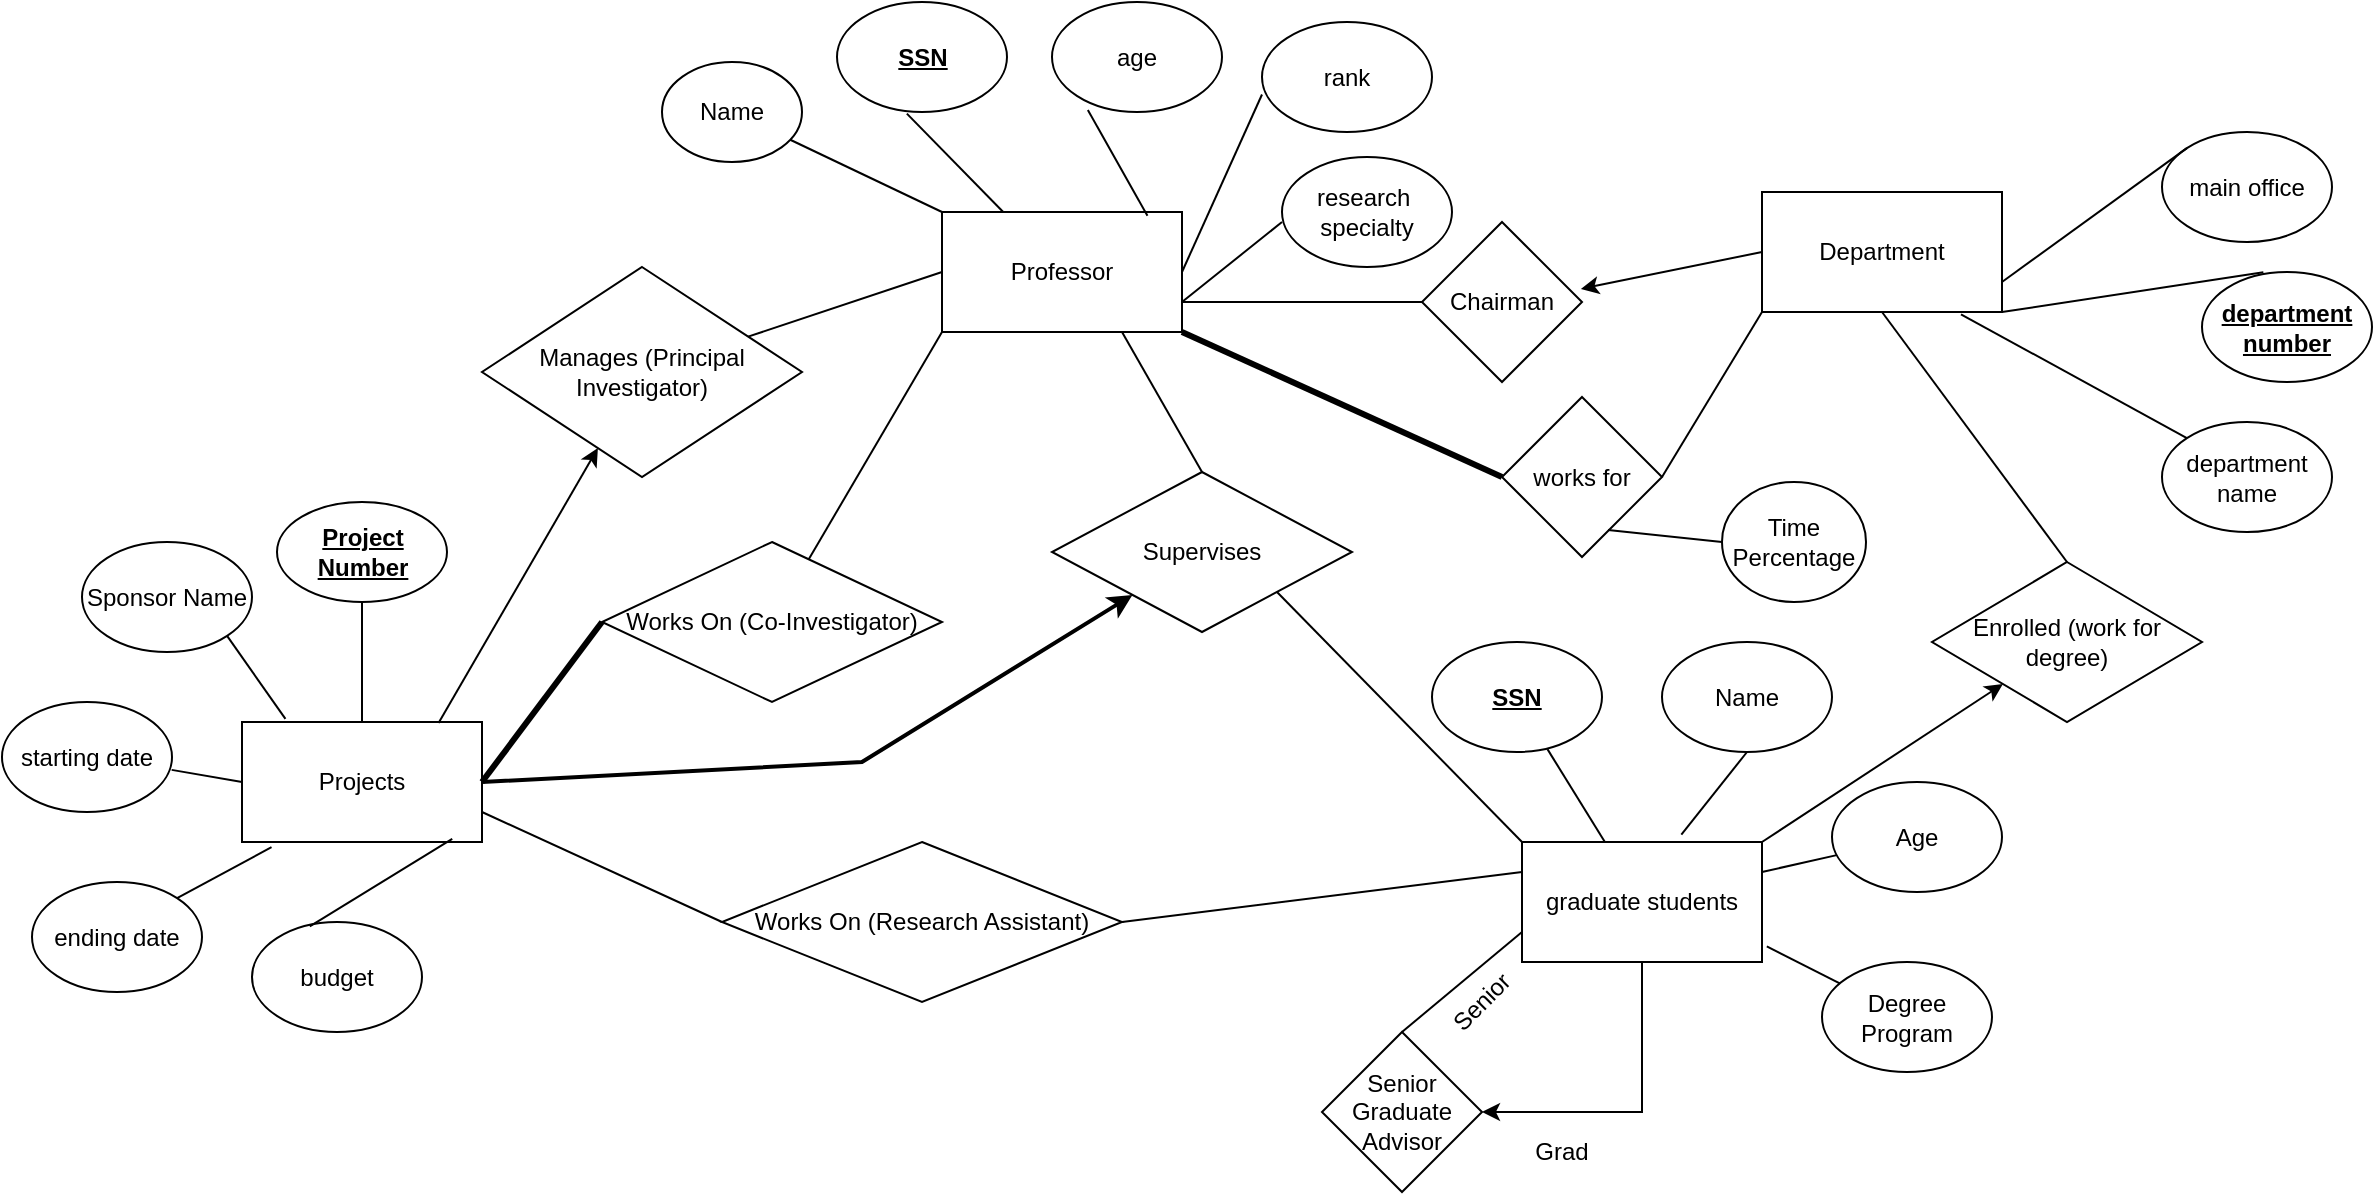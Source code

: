 <mxfile version="23.1.1" type="github">
  <diagram name="Page-1" id="TymfSHIw9w5McwtJT14T">
    <mxGraphModel dx="2284" dy="1846" grid="1" gridSize="10" guides="1" tooltips="1" connect="1" arrows="1" fold="1" page="1" pageScale="1" pageWidth="850" pageHeight="1100" math="0" shadow="0">
      <root>
        <mxCell id="0" />
        <mxCell id="1" parent="0" />
        <mxCell id="TyD-31y_tOTn_jJS1_9M-1" value="Professor" style="rounded=0;whiteSpace=wrap;html=1;" parent="1" vertex="1">
          <mxGeometry x="370" y="65" width="120" height="60" as="geometry" />
        </mxCell>
        <mxCell id="TyD-31y_tOTn_jJS1_9M-3" value="Name" style="ellipse;whiteSpace=wrap;html=1;" parent="1" vertex="1">
          <mxGeometry x="230" y="-10" width="70" height="50" as="geometry" />
        </mxCell>
        <mxCell id="TyD-31y_tOTn_jJS1_9M-4" value="&lt;b&gt;&lt;u&gt;SSN&lt;/u&gt;&lt;/b&gt;" style="ellipse;whiteSpace=wrap;html=1;" parent="1" vertex="1">
          <mxGeometry x="317.5" y="-40" width="85" height="55" as="geometry" />
        </mxCell>
        <mxCell id="TyD-31y_tOTn_jJS1_9M-5" value="age" style="ellipse;whiteSpace=wrap;html=1;" parent="1" vertex="1">
          <mxGeometry x="425" y="-40" width="85" height="55" as="geometry" />
        </mxCell>
        <mxCell id="TyD-31y_tOTn_jJS1_9M-6" value="rank" style="ellipse;whiteSpace=wrap;html=1;" parent="1" vertex="1">
          <mxGeometry x="530" y="-30" width="85" height="55" as="geometry" />
        </mxCell>
        <mxCell id="TyD-31y_tOTn_jJS1_9M-7" value="research&amp;nbsp;&lt;br&gt;specialty" style="ellipse;whiteSpace=wrap;html=1;" parent="1" vertex="1">
          <mxGeometry x="540" y="37.5" width="85" height="55" as="geometry" />
        </mxCell>
        <mxCell id="TyD-31y_tOTn_jJS1_9M-8" value="Projects" style="rounded=0;whiteSpace=wrap;html=1;" parent="1" vertex="1">
          <mxGeometry x="20" y="320" width="120" height="60" as="geometry" />
        </mxCell>
        <mxCell id="TyD-31y_tOTn_jJS1_9M-9" value="Sponsor Name" style="ellipse;whiteSpace=wrap;html=1;" parent="1" vertex="1">
          <mxGeometry x="-60" y="230" width="85" height="55" as="geometry" />
        </mxCell>
        <mxCell id="TyD-31y_tOTn_jJS1_9M-10" value="starting date" style="ellipse;whiteSpace=wrap;html=1;" parent="1" vertex="1">
          <mxGeometry x="-100" y="310" width="85" height="55" as="geometry" />
        </mxCell>
        <mxCell id="TyD-31y_tOTn_jJS1_9M-11" value="budget" style="ellipse;whiteSpace=wrap;html=1;" parent="1" vertex="1">
          <mxGeometry x="25" y="420" width="85" height="55" as="geometry" />
        </mxCell>
        <mxCell id="TyD-31y_tOTn_jJS1_9M-12" value="&lt;b&gt;&lt;u&gt;Project Number&lt;/u&gt;&lt;/b&gt;" style="ellipse;whiteSpace=wrap;html=1;" parent="1" vertex="1">
          <mxGeometry x="37.5" y="210" width="85" height="50" as="geometry" />
        </mxCell>
        <mxCell id="TyD-31y_tOTn_jJS1_9M-13" value="ending date" style="ellipse;whiteSpace=wrap;html=1;" parent="1" vertex="1">
          <mxGeometry x="-85" y="400" width="85" height="55" as="geometry" />
        </mxCell>
        <mxCell id="TyD-31y_tOTn_jJS1_9M-14" value="graduate students" style="rounded=0;whiteSpace=wrap;html=1;" parent="1" vertex="1">
          <mxGeometry x="660" y="380" width="120" height="60" as="geometry" />
        </mxCell>
        <mxCell id="TyD-31y_tOTn_jJS1_9M-15" value="&lt;b&gt;&lt;u&gt;SSN&lt;/u&gt;&lt;/b&gt;" style="ellipse;whiteSpace=wrap;html=1;" parent="1" vertex="1">
          <mxGeometry x="615" y="280" width="85" height="55" as="geometry" />
        </mxCell>
        <mxCell id="TyD-31y_tOTn_jJS1_9M-16" value="Name" style="ellipse;whiteSpace=wrap;html=1;" parent="1" vertex="1">
          <mxGeometry x="730" y="280" width="85" height="55" as="geometry" />
        </mxCell>
        <mxCell id="TyD-31y_tOTn_jJS1_9M-17" value="Age" style="ellipse;whiteSpace=wrap;html=1;" parent="1" vertex="1">
          <mxGeometry x="815" y="350" width="85" height="55" as="geometry" />
        </mxCell>
        <mxCell id="TyD-31y_tOTn_jJS1_9M-18" value="Degree Program" style="ellipse;whiteSpace=wrap;html=1;" parent="1" vertex="1">
          <mxGeometry x="810" y="440" width="85" height="55" as="geometry" />
        </mxCell>
        <mxCell id="TyD-31y_tOTn_jJS1_9M-19" value="Department" style="rounded=0;whiteSpace=wrap;html=1;" parent="1" vertex="1">
          <mxGeometry x="780" y="55" width="120" height="60" as="geometry" />
        </mxCell>
        <mxCell id="TyD-31y_tOTn_jJS1_9M-20" value="department name" style="ellipse;whiteSpace=wrap;html=1;" parent="1" vertex="1">
          <mxGeometry x="980" y="170" width="85" height="55" as="geometry" />
        </mxCell>
        <mxCell id="TyD-31y_tOTn_jJS1_9M-21" value="&lt;b&gt;&lt;u&gt;department number&lt;/u&gt;&lt;/b&gt;" style="ellipse;whiteSpace=wrap;html=1;" parent="1" vertex="1">
          <mxGeometry x="1000" y="95" width="85" height="55" as="geometry" />
        </mxCell>
        <mxCell id="TyD-31y_tOTn_jJS1_9M-22" value="main office" style="ellipse;whiteSpace=wrap;html=1;" parent="1" vertex="1">
          <mxGeometry x="980" y="25" width="85" height="55" as="geometry" />
        </mxCell>
        <mxCell id="TyD-31y_tOTn_jJS1_9M-28" value="" style="endArrow=none;html=1;rounded=0;exitX=0.5;exitY=0;exitDx=0;exitDy=0;entryX=0.5;entryY=1;entryDx=0;entryDy=0;" parent="1" source="TyD-31y_tOTn_jJS1_9M-8" target="TyD-31y_tOTn_jJS1_9M-12" edge="1">
          <mxGeometry width="50" height="50" relative="1" as="geometry">
            <mxPoint x="270" y="310" as="sourcePoint" />
            <mxPoint x="320" y="260" as="targetPoint" />
            <Array as="points" />
          </mxGeometry>
        </mxCell>
        <mxCell id="TyD-31y_tOTn_jJS1_9M-29" value="" style="endArrow=none;html=1;rounded=0;entryX=1;entryY=1;entryDx=0;entryDy=0;exitX=0.181;exitY=-0.026;exitDx=0;exitDy=0;exitPerimeter=0;" parent="1" source="TyD-31y_tOTn_jJS1_9M-8" target="TyD-31y_tOTn_jJS1_9M-9" edge="1">
          <mxGeometry width="50" height="50" relative="1" as="geometry">
            <mxPoint x="10" y="330" as="sourcePoint" />
            <mxPoint x="60" y="280" as="targetPoint" />
          </mxGeometry>
        </mxCell>
        <mxCell id="TyD-31y_tOTn_jJS1_9M-31" value="" style="endArrow=none;html=1;rounded=0;entryX=0;entryY=0.5;entryDx=0;entryDy=0;exitX=0.998;exitY=0.617;exitDx=0;exitDy=0;exitPerimeter=0;" parent="1" source="TyD-31y_tOTn_jJS1_9M-10" target="TyD-31y_tOTn_jJS1_9M-8" edge="1">
          <mxGeometry width="50" height="50" relative="1" as="geometry">
            <mxPoint x="-10" y="380" as="sourcePoint" />
            <mxPoint x="40" y="330" as="targetPoint" />
          </mxGeometry>
        </mxCell>
        <mxCell id="TyD-31y_tOTn_jJS1_9M-32" value="" style="endArrow=none;html=1;rounded=0;exitX=1;exitY=0;exitDx=0;exitDy=0;entryX=0.123;entryY=1.043;entryDx=0;entryDy=0;entryPerimeter=0;" parent="1" source="TyD-31y_tOTn_jJS1_9M-13" target="TyD-31y_tOTn_jJS1_9M-8" edge="1">
          <mxGeometry width="50" height="50" relative="1" as="geometry">
            <mxPoint y="420" as="sourcePoint" />
            <mxPoint x="50" y="370" as="targetPoint" />
          </mxGeometry>
        </mxCell>
        <mxCell id="TyD-31y_tOTn_jJS1_9M-33" value="" style="endArrow=none;html=1;rounded=0;exitX=0.34;exitY=0.04;exitDx=0;exitDy=0;exitPerimeter=0;entryX=0.876;entryY=0.974;entryDx=0;entryDy=0;entryPerimeter=0;" parent="1" source="TyD-31y_tOTn_jJS1_9M-11" target="TyD-31y_tOTn_jJS1_9M-8" edge="1">
          <mxGeometry width="50" height="50" relative="1" as="geometry">
            <mxPoint x="70" y="430" as="sourcePoint" />
            <mxPoint x="120" y="380" as="targetPoint" />
          </mxGeometry>
        </mxCell>
        <mxCell id="TyD-31y_tOTn_jJS1_9M-34" value="" style="endArrow=none;html=1;rounded=0;entryX=0;entryY=0;entryDx=0;entryDy=0;" parent="1" source="TyD-31y_tOTn_jJS1_9M-3" target="TyD-31y_tOTn_jJS1_9M-1" edge="1">
          <mxGeometry width="50" height="50" relative="1" as="geometry">
            <mxPoint x="325" y="75" as="sourcePoint" />
            <mxPoint x="325" y="95.711" as="targetPoint" />
          </mxGeometry>
        </mxCell>
        <mxCell id="TyD-31y_tOTn_jJS1_9M-35" value="" style="endArrow=none;html=1;rounded=0;entryX=0.411;entryY=1.015;entryDx=0;entryDy=0;entryPerimeter=0;" parent="1" source="TyD-31y_tOTn_jJS1_9M-1" target="TyD-31y_tOTn_jJS1_9M-4" edge="1">
          <mxGeometry width="50" height="50" relative="1" as="geometry">
            <mxPoint x="380" y="75" as="sourcePoint" />
            <mxPoint x="430" y="25" as="targetPoint" />
          </mxGeometry>
        </mxCell>
        <mxCell id="TyD-31y_tOTn_jJS1_9M-36" value="" style="endArrow=none;html=1;rounded=0;entryX=0.211;entryY=0.982;entryDx=0;entryDy=0;entryPerimeter=0;exitX=0.856;exitY=0.031;exitDx=0;exitDy=0;exitPerimeter=0;" parent="1" source="TyD-31y_tOTn_jJS1_9M-1" target="TyD-31y_tOTn_jJS1_9M-5" edge="1">
          <mxGeometry width="50" height="50" relative="1" as="geometry">
            <mxPoint x="480" y="75" as="sourcePoint" />
            <mxPoint x="530" y="25" as="targetPoint" />
          </mxGeometry>
        </mxCell>
        <mxCell id="TyD-31y_tOTn_jJS1_9M-37" value="" style="endArrow=none;html=1;rounded=0;entryX=0;entryY=0.659;entryDx=0;entryDy=0;entryPerimeter=0;exitX=1;exitY=0.5;exitDx=0;exitDy=0;" parent="1" source="TyD-31y_tOTn_jJS1_9M-1" target="TyD-31y_tOTn_jJS1_9M-6" edge="1">
          <mxGeometry width="50" height="50" relative="1" as="geometry">
            <mxPoint x="490" y="125" as="sourcePoint" />
            <mxPoint x="540" y="75" as="targetPoint" />
          </mxGeometry>
        </mxCell>
        <mxCell id="TyD-31y_tOTn_jJS1_9M-38" value="" style="endArrow=none;html=1;rounded=0;entryX=0;entryY=0.591;entryDx=0;entryDy=0;entryPerimeter=0;exitX=1;exitY=0.75;exitDx=0;exitDy=0;" parent="1" source="TyD-31y_tOTn_jJS1_9M-1" target="TyD-31y_tOTn_jJS1_9M-7" edge="1">
          <mxGeometry width="50" height="50" relative="1" as="geometry">
            <mxPoint x="480" y="165" as="sourcePoint" />
            <mxPoint x="530" y="115" as="targetPoint" />
          </mxGeometry>
        </mxCell>
        <mxCell id="TyD-31y_tOTn_jJS1_9M-39" value="" style="endArrow=none;html=1;rounded=0;entryX=0.679;entryY=0.974;entryDx=0;entryDy=0;entryPerimeter=0;" parent="1" source="TyD-31y_tOTn_jJS1_9M-14" target="TyD-31y_tOTn_jJS1_9M-15" edge="1">
          <mxGeometry width="50" height="50" relative="1" as="geometry">
            <mxPoint x="640" y="390" as="sourcePoint" />
            <mxPoint x="690" y="340" as="targetPoint" />
          </mxGeometry>
        </mxCell>
        <mxCell id="TyD-31y_tOTn_jJS1_9M-40" value="" style="endArrow=none;html=1;rounded=0;entryX=0.5;entryY=1;entryDx=0;entryDy=0;exitX=0.664;exitY=-0.061;exitDx=0;exitDy=0;exitPerimeter=0;" parent="1" source="TyD-31y_tOTn_jJS1_9M-14" target="TyD-31y_tOTn_jJS1_9M-16" edge="1">
          <mxGeometry width="50" height="50" relative="1" as="geometry">
            <mxPoint x="740" y="390" as="sourcePoint" />
            <mxPoint x="790" y="340" as="targetPoint" />
          </mxGeometry>
        </mxCell>
        <mxCell id="TyD-31y_tOTn_jJS1_9M-41" value="" style="endArrow=none;html=1;rounded=0;exitX=1;exitY=0.25;exitDx=0;exitDy=0;" parent="1" source="TyD-31y_tOTn_jJS1_9M-14" target="TyD-31y_tOTn_jJS1_9M-17" edge="1">
          <mxGeometry width="50" height="50" relative="1" as="geometry">
            <mxPoint x="760" y="400" as="sourcePoint" />
            <mxPoint x="810" y="350" as="targetPoint" />
          </mxGeometry>
        </mxCell>
        <mxCell id="TyD-31y_tOTn_jJS1_9M-42" value="" style="endArrow=none;html=1;rounded=0;exitX=1.02;exitY=0.87;exitDx=0;exitDy=0;exitPerimeter=0;" parent="1" source="TyD-31y_tOTn_jJS1_9M-14" target="TyD-31y_tOTn_jJS1_9M-18" edge="1">
          <mxGeometry width="50" height="50" relative="1" as="geometry">
            <mxPoint x="760" y="480" as="sourcePoint" />
            <mxPoint x="810" y="430" as="targetPoint" />
          </mxGeometry>
        </mxCell>
        <mxCell id="TyD-31y_tOTn_jJS1_9M-43" value="" style="endArrow=none;html=1;rounded=0;exitX=0;exitY=0;exitDx=0;exitDy=0;entryX=0.829;entryY=1.019;entryDx=0;entryDy=0;entryPerimeter=0;" parent="1" source="TyD-31y_tOTn_jJS1_9M-20" target="TyD-31y_tOTn_jJS1_9M-19" edge="1">
          <mxGeometry width="50" height="50" relative="1" as="geometry">
            <mxPoint x="730" y="165" as="sourcePoint" />
            <mxPoint x="780" y="115" as="targetPoint" />
          </mxGeometry>
        </mxCell>
        <mxCell id="TyD-31y_tOTn_jJS1_9M-44" value="" style="endArrow=none;html=1;rounded=0;entryX=1;entryY=1;entryDx=0;entryDy=0;exitX=0.361;exitY=0.003;exitDx=0;exitDy=0;exitPerimeter=0;" parent="1" source="TyD-31y_tOTn_jJS1_9M-21" target="TyD-31y_tOTn_jJS1_9M-19" edge="1">
          <mxGeometry width="50" height="50" relative="1" as="geometry">
            <mxPoint x="810" y="175" as="sourcePoint" />
            <mxPoint x="860" y="125" as="targetPoint" />
            <Array as="points" />
          </mxGeometry>
        </mxCell>
        <mxCell id="TyD-31y_tOTn_jJS1_9M-45" value="" style="endArrow=none;html=1;rounded=0;entryX=1;entryY=0.75;entryDx=0;entryDy=0;exitX=0;exitY=0;exitDx=0;exitDy=0;" parent="1" source="TyD-31y_tOTn_jJS1_9M-22" target="TyD-31y_tOTn_jJS1_9M-19" edge="1">
          <mxGeometry width="50" height="50" relative="1" as="geometry">
            <mxPoint x="870" y="155" as="sourcePoint" />
            <mxPoint x="920" y="105" as="targetPoint" />
          </mxGeometry>
        </mxCell>
        <mxCell id="TyD-31y_tOTn_jJS1_9M-46" value="Manages (Principal&lt;br&gt;Investigator)" style="rhombus;whiteSpace=wrap;html=1;" parent="1" vertex="1">
          <mxGeometry x="140" y="92.5" width="160" height="105" as="geometry" />
        </mxCell>
        <mxCell id="TyD-31y_tOTn_jJS1_9M-48" value="" style="endArrow=classic;html=1;rounded=0;exitX=0.819;exitY=0.008;exitDx=0;exitDy=0;exitPerimeter=0;" parent="1" source="TyD-31y_tOTn_jJS1_9M-8" target="TyD-31y_tOTn_jJS1_9M-46" edge="1">
          <mxGeometry width="50" height="50" relative="1" as="geometry">
            <mxPoint x="120" y="310" as="sourcePoint" />
            <mxPoint x="190" y="240" as="targetPoint" />
            <Array as="points" />
          </mxGeometry>
        </mxCell>
        <mxCell id="TyD-31y_tOTn_jJS1_9M-49" value="" style="endArrow=none;html=1;rounded=0;entryX=0;entryY=0.5;entryDx=0;entryDy=0;" parent="1" source="TyD-31y_tOTn_jJS1_9M-46" target="TyD-31y_tOTn_jJS1_9M-1" edge="1">
          <mxGeometry width="50" height="50" relative="1" as="geometry">
            <mxPoint x="310" y="80" as="sourcePoint" />
            <mxPoint x="320" y="65" as="targetPoint" />
          </mxGeometry>
        </mxCell>
        <mxCell id="TyD-31y_tOTn_jJS1_9M-50" value="Works On (Co-Investigator)" style="rhombus;whiteSpace=wrap;html=1;" parent="1" vertex="1">
          <mxGeometry x="200" y="230" width="170" height="80" as="geometry" />
        </mxCell>
        <mxCell id="TyD-31y_tOTn_jJS1_9M-51" value="" style="endArrow=none;html=1;rounded=0;exitX=1;exitY=0.5;exitDx=0;exitDy=0;entryX=0;entryY=0.5;entryDx=0;entryDy=0;strokeWidth=3;" parent="1" source="TyD-31y_tOTn_jJS1_9M-8" target="TyD-31y_tOTn_jJS1_9M-50" edge="1">
          <mxGeometry width="50" height="50" relative="1" as="geometry">
            <mxPoint x="160" y="360" as="sourcePoint" />
            <mxPoint x="210" y="310" as="targetPoint" />
          </mxGeometry>
        </mxCell>
        <mxCell id="TyD-31y_tOTn_jJS1_9M-52" value="" style="endArrow=none;html=1;rounded=0;entryX=0;entryY=1;entryDx=0;entryDy=0;" parent="1" source="TyD-31y_tOTn_jJS1_9M-50" target="TyD-31y_tOTn_jJS1_9M-1" edge="1">
          <mxGeometry width="50" height="50" relative="1" as="geometry">
            <mxPoint x="310" y="290" as="sourcePoint" />
            <mxPoint x="360" y="240" as="targetPoint" />
          </mxGeometry>
        </mxCell>
        <mxCell id="TyD-31y_tOTn_jJS1_9M-55" value="Works On (Research Assistant)" style="rhombus;whiteSpace=wrap;html=1;" parent="1" vertex="1">
          <mxGeometry x="260" y="380" width="200" height="80" as="geometry" />
        </mxCell>
        <mxCell id="TyD-31y_tOTn_jJS1_9M-56" value="" style="endArrow=none;html=1;rounded=0;exitX=1;exitY=0.75;exitDx=0;exitDy=0;entryX=0;entryY=0.5;entryDx=0;entryDy=0;strokeWidth=1;" parent="1" source="TyD-31y_tOTn_jJS1_9M-8" target="TyD-31y_tOTn_jJS1_9M-55" edge="1">
          <mxGeometry width="50" height="50" relative="1" as="geometry">
            <mxPoint x="140" y="430" as="sourcePoint" />
            <mxPoint x="190" y="380" as="targetPoint" />
          </mxGeometry>
        </mxCell>
        <mxCell id="TyD-31y_tOTn_jJS1_9M-57" value="" style="endArrow=none;html=1;rounded=0;exitX=1;exitY=0.5;exitDx=0;exitDy=0;entryX=0;entryY=0.25;entryDx=0;entryDy=0;" parent="1" source="TyD-31y_tOTn_jJS1_9M-55" target="TyD-31y_tOTn_jJS1_9M-14" edge="1">
          <mxGeometry width="50" height="50" relative="1" as="geometry">
            <mxPoint x="430" y="380" as="sourcePoint" />
            <mxPoint x="480" y="330" as="targetPoint" />
          </mxGeometry>
        </mxCell>
        <mxCell id="TyD-31y_tOTn_jJS1_9M-58" value="Supervises" style="rhombus;whiteSpace=wrap;html=1;" parent="1" vertex="1">
          <mxGeometry x="425" y="195" width="150" height="80" as="geometry" />
        </mxCell>
        <mxCell id="TyD-31y_tOTn_jJS1_9M-59" value="" style="endArrow=none;html=1;rounded=0;entryX=0.75;entryY=1;entryDx=0;entryDy=0;exitX=0.5;exitY=0;exitDx=0;exitDy=0;" parent="1" source="TyD-31y_tOTn_jJS1_9M-58" target="TyD-31y_tOTn_jJS1_9M-1" edge="1">
          <mxGeometry width="50" height="50" relative="1" as="geometry">
            <mxPoint x="400" y="180" as="sourcePoint" />
            <mxPoint x="450" y="130" as="targetPoint" />
          </mxGeometry>
        </mxCell>
        <mxCell id="TyD-31y_tOTn_jJS1_9M-61" value="works for" style="rhombus;whiteSpace=wrap;html=1;" parent="1" vertex="1">
          <mxGeometry x="650" y="157.5" width="80" height="80" as="geometry" />
        </mxCell>
        <mxCell id="TyD-31y_tOTn_jJS1_9M-62" value="" style="endArrow=none;html=1;rounded=0;exitX=1;exitY=1;exitDx=0;exitDy=0;entryX=0;entryY=0.5;entryDx=0;entryDy=0;strokeWidth=3;" parent="1" source="TyD-31y_tOTn_jJS1_9M-1" target="TyD-31y_tOTn_jJS1_9M-61" edge="1">
          <mxGeometry width="50" height="50" relative="1" as="geometry">
            <mxPoint x="590" y="220" as="sourcePoint" />
            <mxPoint x="640" y="170" as="targetPoint" />
          </mxGeometry>
        </mxCell>
        <mxCell id="TyD-31y_tOTn_jJS1_9M-63" value="" style="endArrow=none;html=1;rounded=0;exitX=1;exitY=0.5;exitDx=0;exitDy=0;entryX=0;entryY=1;entryDx=0;entryDy=0;" parent="1" source="TyD-31y_tOTn_jJS1_9M-61" target="TyD-31y_tOTn_jJS1_9M-19" edge="1">
          <mxGeometry width="50" height="50" relative="1" as="geometry">
            <mxPoint x="740" y="200" as="sourcePoint" />
            <mxPoint x="790" y="150" as="targetPoint" />
          </mxGeometry>
        </mxCell>
        <mxCell id="TyD-31y_tOTn_jJS1_9M-64" value="" style="endArrow=none;html=1;rounded=0;exitX=0.663;exitY=0.831;exitDx=0;exitDy=0;exitPerimeter=0;entryX=0;entryY=0.5;entryDx=0;entryDy=0;" parent="1" source="TyD-31y_tOTn_jJS1_9M-61" target="TyD-31y_tOTn_jJS1_9M-65" edge="1">
          <mxGeometry width="50" height="50" relative="1" as="geometry">
            <mxPoint x="770" y="250" as="sourcePoint" />
            <mxPoint x="800" y="224" as="targetPoint" />
          </mxGeometry>
        </mxCell>
        <mxCell id="TyD-31y_tOTn_jJS1_9M-65" value="Time Percentage" style="ellipse;whiteSpace=wrap;html=1;" parent="1" vertex="1">
          <mxGeometry x="760" y="200" width="72" height="60" as="geometry" />
        </mxCell>
        <mxCell id="TyD-31y_tOTn_jJS1_9M-66" value="Enrolled (work for degree)" style="rhombus;whiteSpace=wrap;html=1;" parent="1" vertex="1">
          <mxGeometry x="865" y="240" width="135" height="80" as="geometry" />
        </mxCell>
        <mxCell id="TyD-31y_tOTn_jJS1_9M-68" value="" style="endArrow=classic;html=1;rounded=0;exitX=1;exitY=0;exitDx=0;exitDy=0;" parent="1" source="TyD-31y_tOTn_jJS1_9M-14" target="TyD-31y_tOTn_jJS1_9M-66" edge="1">
          <mxGeometry width="50" height="50" relative="1" as="geometry">
            <mxPoint x="780" y="370" as="sourcePoint" />
            <mxPoint x="850" y="320" as="targetPoint" />
          </mxGeometry>
        </mxCell>
        <mxCell id="TyD-31y_tOTn_jJS1_9M-69" value="" style="endArrow=none;html=1;rounded=0;entryX=0.5;entryY=1;entryDx=0;entryDy=0;exitX=0.5;exitY=0;exitDx=0;exitDy=0;" parent="1" source="TyD-31y_tOTn_jJS1_9M-66" target="TyD-31y_tOTn_jJS1_9M-19" edge="1">
          <mxGeometry width="50" height="50" relative="1" as="geometry">
            <mxPoint x="870" y="230" as="sourcePoint" />
            <mxPoint x="920" y="180" as="targetPoint" />
          </mxGeometry>
        </mxCell>
        <mxCell id="TyD-31y_tOTn_jJS1_9M-70" value="Chairman" style="rhombus;whiteSpace=wrap;html=1;" parent="1" vertex="1">
          <mxGeometry x="610" y="70" width="80" height="80" as="geometry" />
        </mxCell>
        <mxCell id="TyD-31y_tOTn_jJS1_9M-75" value="" style="endArrow=classic;html=1;rounded=0;entryX=0.993;entryY=0.418;entryDx=0;entryDy=0;entryPerimeter=0;exitX=0;exitY=0.5;exitDx=0;exitDy=0;" parent="1" source="TyD-31y_tOTn_jJS1_9M-19" target="TyD-31y_tOTn_jJS1_9M-70" edge="1">
          <mxGeometry width="50" height="50" relative="1" as="geometry">
            <mxPoint x="700" y="140" as="sourcePoint" />
            <mxPoint x="750" y="90" as="targetPoint" />
          </mxGeometry>
        </mxCell>
        <mxCell id="TyD-31y_tOTn_jJS1_9M-76" value="Senior Graduate Advisor" style="rhombus;whiteSpace=wrap;html=1;" parent="1" vertex="1">
          <mxGeometry x="560" y="475" width="80" height="80" as="geometry" />
        </mxCell>
        <mxCell id="TyD-31y_tOTn_jJS1_9M-77" value="" style="endArrow=none;html=1;rounded=0;entryX=0;entryY=0.75;entryDx=0;entryDy=0;exitX=0.5;exitY=0;exitDx=0;exitDy=0;" parent="1" source="TyD-31y_tOTn_jJS1_9M-76" target="TyD-31y_tOTn_jJS1_9M-14" edge="1">
          <mxGeometry width="50" height="50" relative="1" as="geometry">
            <mxPoint x="600" y="470" as="sourcePoint" />
            <mxPoint x="650" y="420" as="targetPoint" />
          </mxGeometry>
        </mxCell>
        <mxCell id="1ZXtwjWcyxXlkyjfAJL8-3" value="" style="endArrow=classic;html=1;rounded=0;exitX=0.5;exitY=1;exitDx=0;exitDy=0;entryX=1;entryY=0.5;entryDx=0;entryDy=0;" edge="1" parent="1" source="TyD-31y_tOTn_jJS1_9M-14" target="TyD-31y_tOTn_jJS1_9M-76">
          <mxGeometry width="50" height="50" relative="1" as="geometry">
            <mxPoint x="660" y="540" as="sourcePoint" />
            <mxPoint x="710" y="490" as="targetPoint" />
            <Array as="points">
              <mxPoint x="720" y="515" />
            </Array>
          </mxGeometry>
        </mxCell>
        <mxCell id="1ZXtwjWcyxXlkyjfAJL8-4" value="Senior" style="text;html=1;strokeColor=none;fillColor=none;align=center;verticalAlign=middle;whiteSpace=wrap;rounded=0;rotation=-45;" vertex="1" parent="1">
          <mxGeometry x="610" y="445" width="60" height="30" as="geometry" />
        </mxCell>
        <mxCell id="1ZXtwjWcyxXlkyjfAJL8-5" value="Grad" style="text;html=1;strokeColor=none;fillColor=none;align=center;verticalAlign=middle;whiteSpace=wrap;rounded=0;rotation=0;" vertex="1" parent="1">
          <mxGeometry x="650" y="520" width="60" height="30" as="geometry" />
        </mxCell>
        <mxCell id="1ZXtwjWcyxXlkyjfAJL8-6" value="" style="endArrow=none;html=1;rounded=0;exitX=1;exitY=0.75;exitDx=0;exitDy=0;entryX=0;entryY=0.5;entryDx=0;entryDy=0;" edge="1" parent="1" source="TyD-31y_tOTn_jJS1_9M-1" target="TyD-31y_tOTn_jJS1_9M-70">
          <mxGeometry width="50" height="50" relative="1" as="geometry">
            <mxPoint x="550" y="140" as="sourcePoint" />
            <mxPoint x="600" y="90" as="targetPoint" />
          </mxGeometry>
        </mxCell>
        <mxCell id="1ZXtwjWcyxXlkyjfAJL8-14" value="" style="endArrow=none;html=1;rounded=0;entryX=1;entryY=1;entryDx=0;entryDy=0;exitX=0;exitY=0;exitDx=0;exitDy=0;" edge="1" parent="1" source="TyD-31y_tOTn_jJS1_9M-14" target="TyD-31y_tOTn_jJS1_9M-58">
          <mxGeometry width="50" height="50" relative="1" as="geometry">
            <mxPoint x="510" y="350" as="sourcePoint" />
            <mxPoint x="560" y="300" as="targetPoint" />
          </mxGeometry>
        </mxCell>
        <mxCell id="1ZXtwjWcyxXlkyjfAJL8-15" value="" style="endArrow=classic;html=1;rounded=0;exitX=1;exitY=0.5;exitDx=0;exitDy=0;strokeWidth=2;" edge="1" parent="1" source="TyD-31y_tOTn_jJS1_9M-8" target="TyD-31y_tOTn_jJS1_9M-58">
          <mxGeometry width="50" height="50" relative="1" as="geometry">
            <mxPoint x="290" y="380" as="sourcePoint" />
            <mxPoint x="340" y="330" as="targetPoint" />
            <Array as="points">
              <mxPoint x="330" y="340" />
            </Array>
          </mxGeometry>
        </mxCell>
      </root>
    </mxGraphModel>
  </diagram>
</mxfile>
